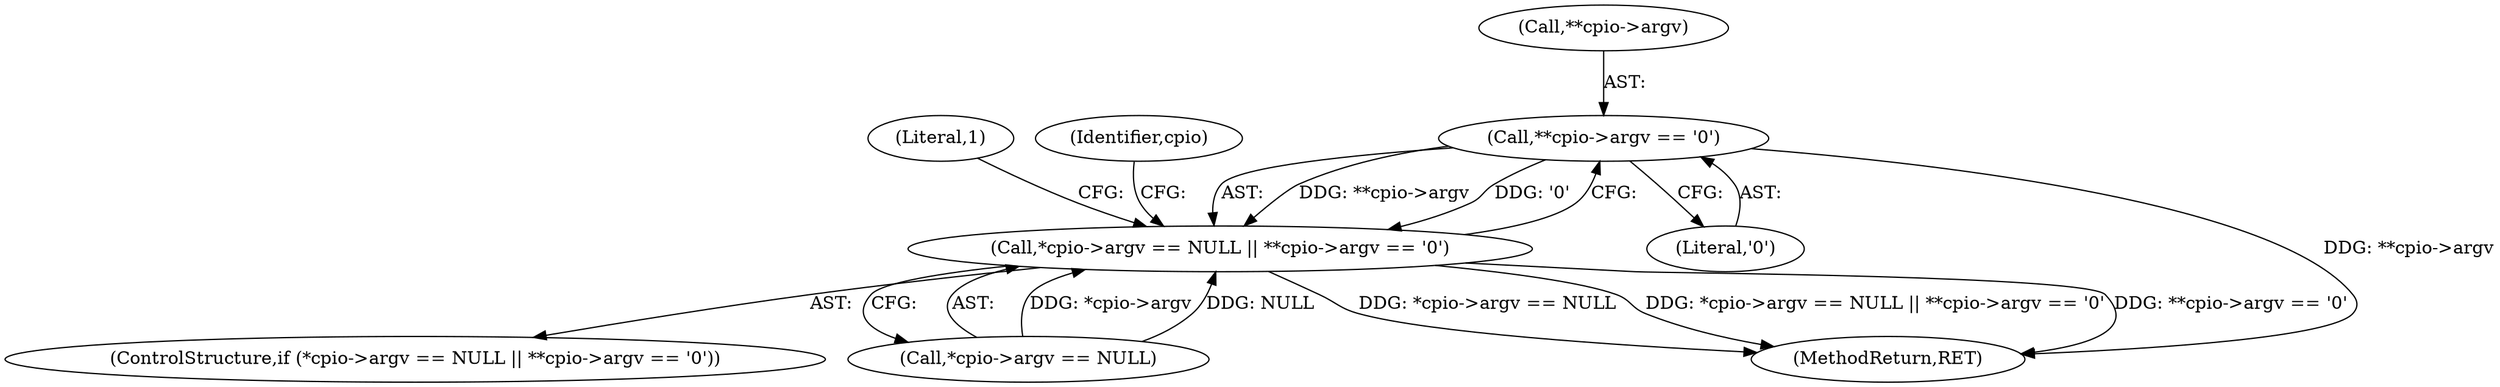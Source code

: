 digraph "0_libarchive_59357157706d47c365b2227739e17daba3607526@pointer" {
"1000948" [label="(Call,**cpio->argv == '\0')"];
"1000941" [label="(Call,*cpio->argv == NULL || **cpio->argv == '\0')"];
"1000948" [label="(Call,**cpio->argv == '\0')"];
"1000940" [label="(ControlStructure,if (*cpio->argv == NULL || **cpio->argv == '\0'))"];
"1000941" [label="(Call,*cpio->argv == NULL || **cpio->argv == '\0')"];
"1000954" [label="(Literal,'\0')"];
"1000949" [label="(Call,**cpio->argv)"];
"1000942" [label="(Call,*cpio->argv == NULL)"];
"1000956" [label="(Literal,1)"];
"1000960" [label="(Identifier,cpio)"];
"1000995" [label="(MethodReturn,RET)"];
"1000948" -> "1000941"  [label="AST: "];
"1000948" -> "1000954"  [label="CFG: "];
"1000949" -> "1000948"  [label="AST: "];
"1000954" -> "1000948"  [label="AST: "];
"1000941" -> "1000948"  [label="CFG: "];
"1000948" -> "1000995"  [label="DDG: **cpio->argv"];
"1000948" -> "1000941"  [label="DDG: **cpio->argv"];
"1000948" -> "1000941"  [label="DDG: '\0'"];
"1000941" -> "1000940"  [label="AST: "];
"1000941" -> "1000942"  [label="CFG: "];
"1000942" -> "1000941"  [label="AST: "];
"1000956" -> "1000941"  [label="CFG: "];
"1000960" -> "1000941"  [label="CFG: "];
"1000941" -> "1000995"  [label="DDG: *cpio->argv == NULL"];
"1000941" -> "1000995"  [label="DDG: *cpio->argv == NULL || **cpio->argv == '\0'"];
"1000941" -> "1000995"  [label="DDG: **cpio->argv == '\0'"];
"1000942" -> "1000941"  [label="DDG: *cpio->argv"];
"1000942" -> "1000941"  [label="DDG: NULL"];
}
